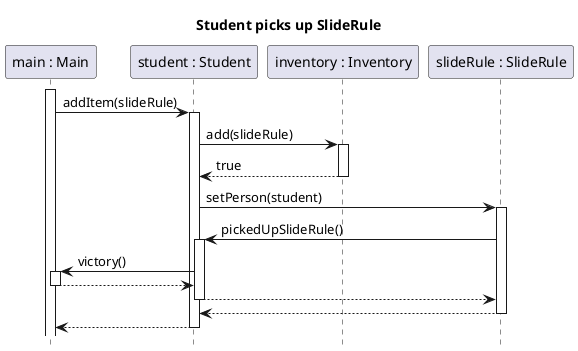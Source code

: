 @startuml student-pickup-sliderule

title Student picks up SlideRule
hide footbox

participant "main : Main" as main
participant "student : Student" as student
participant "inventory : Inventory" as inv
participant "slideRule : SlideRule" as slide
activate main

main-> student ++: addItem(slideRule)
    student -> inv ++: add(slideRule)
    return true
    student -> slide ++: setPerson(student)
	    slide -> student ++: pickedUpSlideRule()
            student -> main ++: victory()
            return
        return
	return
return

@enduml